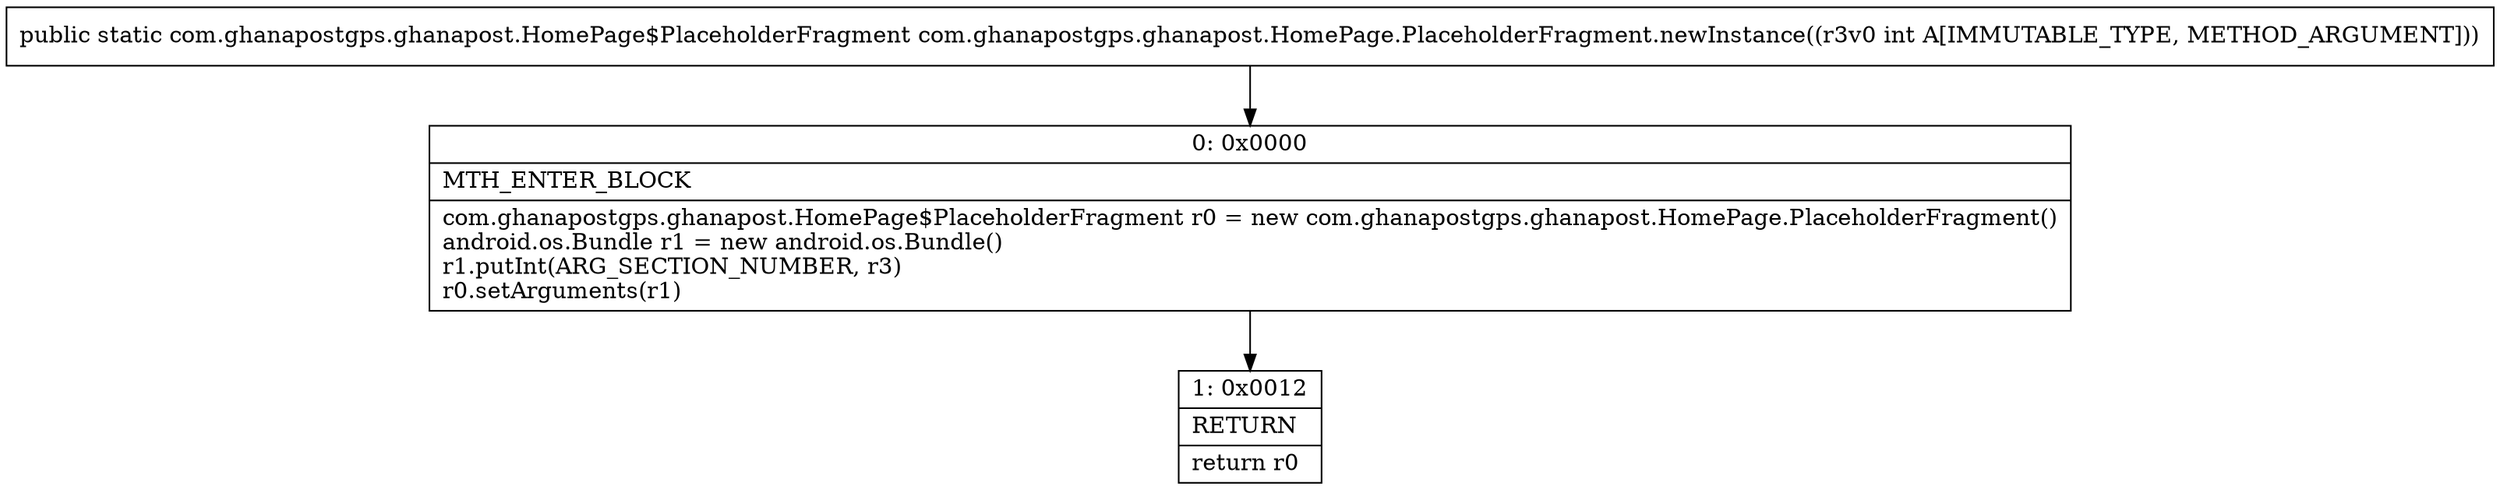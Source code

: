 digraph "CFG forcom.ghanapostgps.ghanapost.HomePage.PlaceholderFragment.newInstance(I)Lcom\/ghanapostgps\/ghanapost\/HomePage$PlaceholderFragment;" {
Node_0 [shape=record,label="{0\:\ 0x0000|MTH_ENTER_BLOCK\l|com.ghanapostgps.ghanapost.HomePage$PlaceholderFragment r0 = new com.ghanapostgps.ghanapost.HomePage.PlaceholderFragment()\landroid.os.Bundle r1 = new android.os.Bundle()\lr1.putInt(ARG_SECTION_NUMBER, r3)\lr0.setArguments(r1)\l}"];
Node_1 [shape=record,label="{1\:\ 0x0012|RETURN\l|return r0\l}"];
MethodNode[shape=record,label="{public static com.ghanapostgps.ghanapost.HomePage$PlaceholderFragment com.ghanapostgps.ghanapost.HomePage.PlaceholderFragment.newInstance((r3v0 int A[IMMUTABLE_TYPE, METHOD_ARGUMENT])) }"];
MethodNode -> Node_0;
Node_0 -> Node_1;
}

